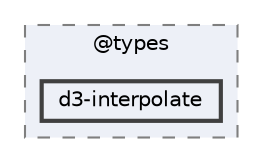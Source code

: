 digraph "C:/Users/arisc/OneDrive/Documents/GitHub/FINAL/EcoEats-Project/node_modules/@types/d3-interpolate"
{
 // LATEX_PDF_SIZE
  bgcolor="transparent";
  edge [fontname=Helvetica,fontsize=10,labelfontname=Helvetica,labelfontsize=10];
  node [fontname=Helvetica,fontsize=10,shape=box,height=0.2,width=0.4];
  compound=true
  subgraph clusterdir_fcfbd2bcc1e777bae19fd8075af818f1 {
    graph [ bgcolor="#edf0f7", pencolor="grey50", label="@types", fontname=Helvetica,fontsize=10 style="filled,dashed", URL="dir_fcfbd2bcc1e777bae19fd8075af818f1.html",tooltip=""]
  dir_047d31bcfb3bfa79d3e943bb17ad145f [label="d3-interpolate", fillcolor="#edf0f7", color="grey25", style="filled,bold", URL="dir_047d31bcfb3bfa79d3e943bb17ad145f.html",tooltip=""];
  }
}
